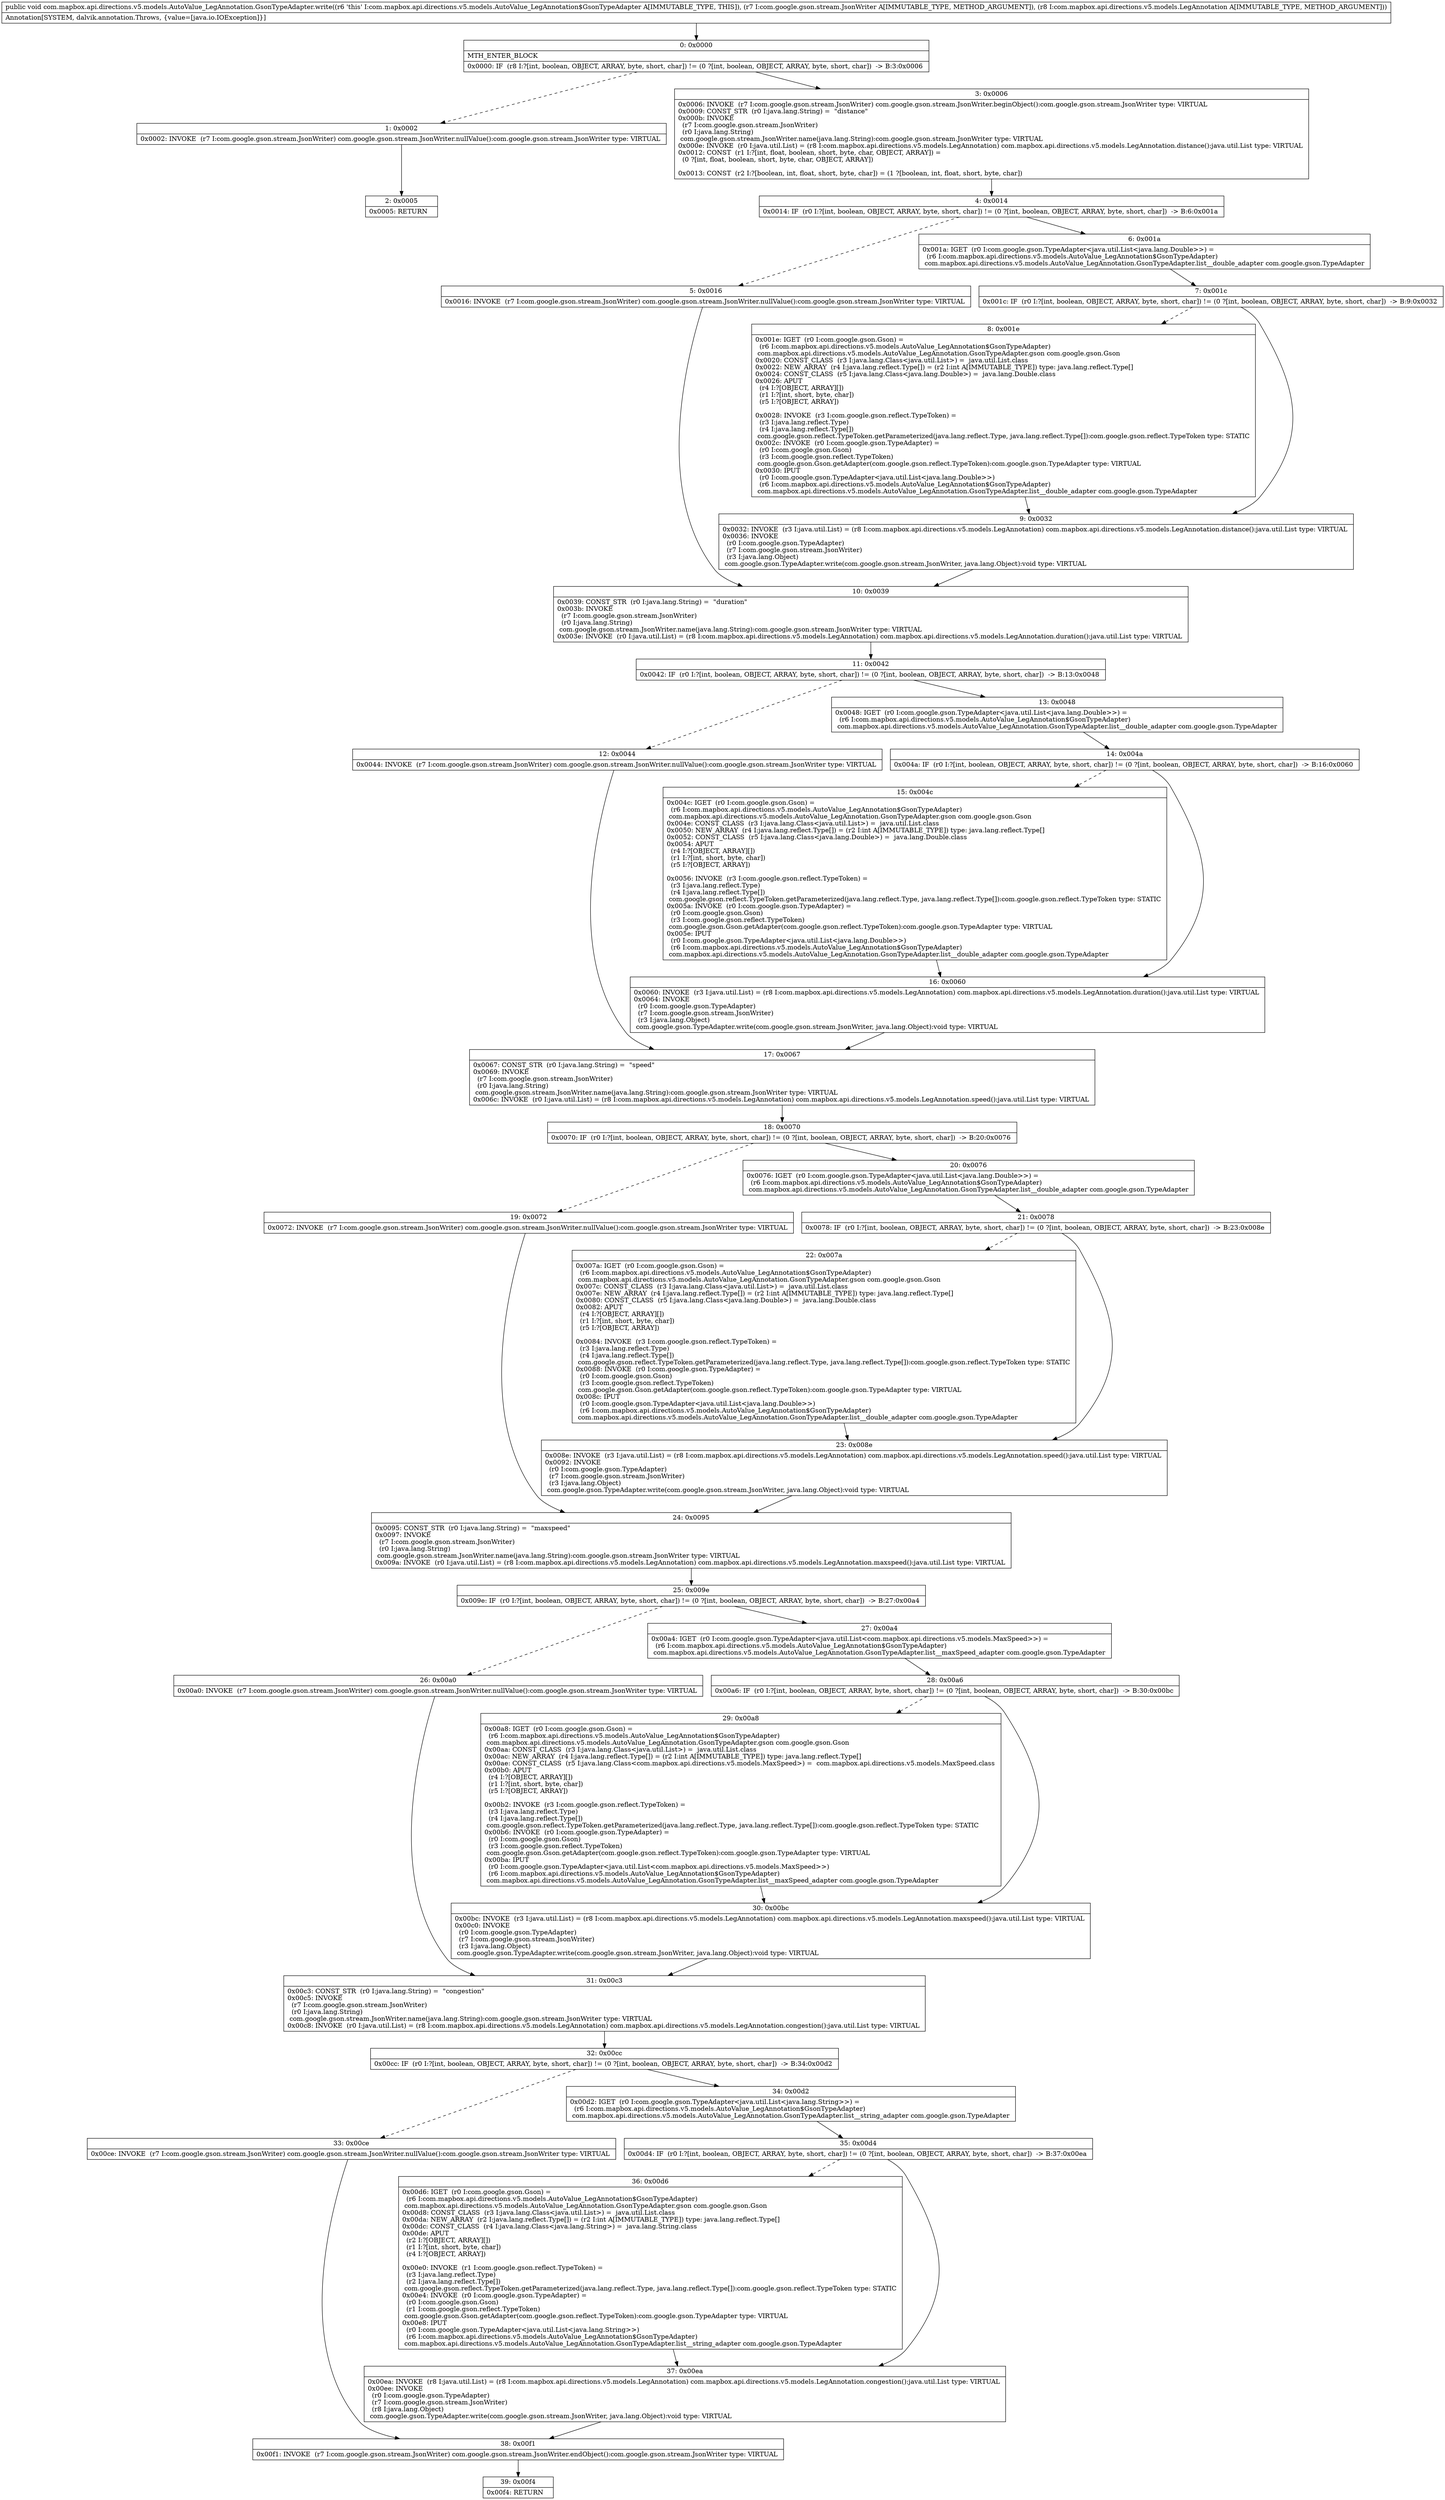 digraph "CFG forcom.mapbox.api.directions.v5.models.AutoValue_LegAnnotation.GsonTypeAdapter.write(Lcom\/google\/gson\/stream\/JsonWriter;Lcom\/mapbox\/api\/directions\/v5\/models\/LegAnnotation;)V" {
Node_0 [shape=record,label="{0\:\ 0x0000|MTH_ENTER_BLOCK\l|0x0000: IF  (r8 I:?[int, boolean, OBJECT, ARRAY, byte, short, char]) != (0 ?[int, boolean, OBJECT, ARRAY, byte, short, char])  \-\> B:3:0x0006 \l}"];
Node_1 [shape=record,label="{1\:\ 0x0002|0x0002: INVOKE  (r7 I:com.google.gson.stream.JsonWriter) com.google.gson.stream.JsonWriter.nullValue():com.google.gson.stream.JsonWriter type: VIRTUAL \l}"];
Node_2 [shape=record,label="{2\:\ 0x0005|0x0005: RETURN   \l}"];
Node_3 [shape=record,label="{3\:\ 0x0006|0x0006: INVOKE  (r7 I:com.google.gson.stream.JsonWriter) com.google.gson.stream.JsonWriter.beginObject():com.google.gson.stream.JsonWriter type: VIRTUAL \l0x0009: CONST_STR  (r0 I:java.lang.String) =  \"distance\" \l0x000b: INVOKE  \l  (r7 I:com.google.gson.stream.JsonWriter)\l  (r0 I:java.lang.String)\l com.google.gson.stream.JsonWriter.name(java.lang.String):com.google.gson.stream.JsonWriter type: VIRTUAL \l0x000e: INVOKE  (r0 I:java.util.List) = (r8 I:com.mapbox.api.directions.v5.models.LegAnnotation) com.mapbox.api.directions.v5.models.LegAnnotation.distance():java.util.List type: VIRTUAL \l0x0012: CONST  (r1 I:?[int, float, boolean, short, byte, char, OBJECT, ARRAY]) = \l  (0 ?[int, float, boolean, short, byte, char, OBJECT, ARRAY])\l \l0x0013: CONST  (r2 I:?[boolean, int, float, short, byte, char]) = (1 ?[boolean, int, float, short, byte, char]) \l}"];
Node_4 [shape=record,label="{4\:\ 0x0014|0x0014: IF  (r0 I:?[int, boolean, OBJECT, ARRAY, byte, short, char]) != (0 ?[int, boolean, OBJECT, ARRAY, byte, short, char])  \-\> B:6:0x001a \l}"];
Node_5 [shape=record,label="{5\:\ 0x0016|0x0016: INVOKE  (r7 I:com.google.gson.stream.JsonWriter) com.google.gson.stream.JsonWriter.nullValue():com.google.gson.stream.JsonWriter type: VIRTUAL \l}"];
Node_6 [shape=record,label="{6\:\ 0x001a|0x001a: IGET  (r0 I:com.google.gson.TypeAdapter\<java.util.List\<java.lang.Double\>\>) = \l  (r6 I:com.mapbox.api.directions.v5.models.AutoValue_LegAnnotation$GsonTypeAdapter)\l com.mapbox.api.directions.v5.models.AutoValue_LegAnnotation.GsonTypeAdapter.list__double_adapter com.google.gson.TypeAdapter \l}"];
Node_7 [shape=record,label="{7\:\ 0x001c|0x001c: IF  (r0 I:?[int, boolean, OBJECT, ARRAY, byte, short, char]) != (0 ?[int, boolean, OBJECT, ARRAY, byte, short, char])  \-\> B:9:0x0032 \l}"];
Node_8 [shape=record,label="{8\:\ 0x001e|0x001e: IGET  (r0 I:com.google.gson.Gson) = \l  (r6 I:com.mapbox.api.directions.v5.models.AutoValue_LegAnnotation$GsonTypeAdapter)\l com.mapbox.api.directions.v5.models.AutoValue_LegAnnotation.GsonTypeAdapter.gson com.google.gson.Gson \l0x0020: CONST_CLASS  (r3 I:java.lang.Class\<java.util.List\>) =  java.util.List.class \l0x0022: NEW_ARRAY  (r4 I:java.lang.reflect.Type[]) = (r2 I:int A[IMMUTABLE_TYPE]) type: java.lang.reflect.Type[] \l0x0024: CONST_CLASS  (r5 I:java.lang.Class\<java.lang.Double\>) =  java.lang.Double.class \l0x0026: APUT  \l  (r4 I:?[OBJECT, ARRAY][])\l  (r1 I:?[int, short, byte, char])\l  (r5 I:?[OBJECT, ARRAY])\l \l0x0028: INVOKE  (r3 I:com.google.gson.reflect.TypeToken) = \l  (r3 I:java.lang.reflect.Type)\l  (r4 I:java.lang.reflect.Type[])\l com.google.gson.reflect.TypeToken.getParameterized(java.lang.reflect.Type, java.lang.reflect.Type[]):com.google.gson.reflect.TypeToken type: STATIC \l0x002c: INVOKE  (r0 I:com.google.gson.TypeAdapter) = \l  (r0 I:com.google.gson.Gson)\l  (r3 I:com.google.gson.reflect.TypeToken)\l com.google.gson.Gson.getAdapter(com.google.gson.reflect.TypeToken):com.google.gson.TypeAdapter type: VIRTUAL \l0x0030: IPUT  \l  (r0 I:com.google.gson.TypeAdapter\<java.util.List\<java.lang.Double\>\>)\l  (r6 I:com.mapbox.api.directions.v5.models.AutoValue_LegAnnotation$GsonTypeAdapter)\l com.mapbox.api.directions.v5.models.AutoValue_LegAnnotation.GsonTypeAdapter.list__double_adapter com.google.gson.TypeAdapter \l}"];
Node_9 [shape=record,label="{9\:\ 0x0032|0x0032: INVOKE  (r3 I:java.util.List) = (r8 I:com.mapbox.api.directions.v5.models.LegAnnotation) com.mapbox.api.directions.v5.models.LegAnnotation.distance():java.util.List type: VIRTUAL \l0x0036: INVOKE  \l  (r0 I:com.google.gson.TypeAdapter)\l  (r7 I:com.google.gson.stream.JsonWriter)\l  (r3 I:java.lang.Object)\l com.google.gson.TypeAdapter.write(com.google.gson.stream.JsonWriter, java.lang.Object):void type: VIRTUAL \l}"];
Node_10 [shape=record,label="{10\:\ 0x0039|0x0039: CONST_STR  (r0 I:java.lang.String) =  \"duration\" \l0x003b: INVOKE  \l  (r7 I:com.google.gson.stream.JsonWriter)\l  (r0 I:java.lang.String)\l com.google.gson.stream.JsonWriter.name(java.lang.String):com.google.gson.stream.JsonWriter type: VIRTUAL \l0x003e: INVOKE  (r0 I:java.util.List) = (r8 I:com.mapbox.api.directions.v5.models.LegAnnotation) com.mapbox.api.directions.v5.models.LegAnnotation.duration():java.util.List type: VIRTUAL \l}"];
Node_11 [shape=record,label="{11\:\ 0x0042|0x0042: IF  (r0 I:?[int, boolean, OBJECT, ARRAY, byte, short, char]) != (0 ?[int, boolean, OBJECT, ARRAY, byte, short, char])  \-\> B:13:0x0048 \l}"];
Node_12 [shape=record,label="{12\:\ 0x0044|0x0044: INVOKE  (r7 I:com.google.gson.stream.JsonWriter) com.google.gson.stream.JsonWriter.nullValue():com.google.gson.stream.JsonWriter type: VIRTUAL \l}"];
Node_13 [shape=record,label="{13\:\ 0x0048|0x0048: IGET  (r0 I:com.google.gson.TypeAdapter\<java.util.List\<java.lang.Double\>\>) = \l  (r6 I:com.mapbox.api.directions.v5.models.AutoValue_LegAnnotation$GsonTypeAdapter)\l com.mapbox.api.directions.v5.models.AutoValue_LegAnnotation.GsonTypeAdapter.list__double_adapter com.google.gson.TypeAdapter \l}"];
Node_14 [shape=record,label="{14\:\ 0x004a|0x004a: IF  (r0 I:?[int, boolean, OBJECT, ARRAY, byte, short, char]) != (0 ?[int, boolean, OBJECT, ARRAY, byte, short, char])  \-\> B:16:0x0060 \l}"];
Node_15 [shape=record,label="{15\:\ 0x004c|0x004c: IGET  (r0 I:com.google.gson.Gson) = \l  (r6 I:com.mapbox.api.directions.v5.models.AutoValue_LegAnnotation$GsonTypeAdapter)\l com.mapbox.api.directions.v5.models.AutoValue_LegAnnotation.GsonTypeAdapter.gson com.google.gson.Gson \l0x004e: CONST_CLASS  (r3 I:java.lang.Class\<java.util.List\>) =  java.util.List.class \l0x0050: NEW_ARRAY  (r4 I:java.lang.reflect.Type[]) = (r2 I:int A[IMMUTABLE_TYPE]) type: java.lang.reflect.Type[] \l0x0052: CONST_CLASS  (r5 I:java.lang.Class\<java.lang.Double\>) =  java.lang.Double.class \l0x0054: APUT  \l  (r4 I:?[OBJECT, ARRAY][])\l  (r1 I:?[int, short, byte, char])\l  (r5 I:?[OBJECT, ARRAY])\l \l0x0056: INVOKE  (r3 I:com.google.gson.reflect.TypeToken) = \l  (r3 I:java.lang.reflect.Type)\l  (r4 I:java.lang.reflect.Type[])\l com.google.gson.reflect.TypeToken.getParameterized(java.lang.reflect.Type, java.lang.reflect.Type[]):com.google.gson.reflect.TypeToken type: STATIC \l0x005a: INVOKE  (r0 I:com.google.gson.TypeAdapter) = \l  (r0 I:com.google.gson.Gson)\l  (r3 I:com.google.gson.reflect.TypeToken)\l com.google.gson.Gson.getAdapter(com.google.gson.reflect.TypeToken):com.google.gson.TypeAdapter type: VIRTUAL \l0x005e: IPUT  \l  (r0 I:com.google.gson.TypeAdapter\<java.util.List\<java.lang.Double\>\>)\l  (r6 I:com.mapbox.api.directions.v5.models.AutoValue_LegAnnotation$GsonTypeAdapter)\l com.mapbox.api.directions.v5.models.AutoValue_LegAnnotation.GsonTypeAdapter.list__double_adapter com.google.gson.TypeAdapter \l}"];
Node_16 [shape=record,label="{16\:\ 0x0060|0x0060: INVOKE  (r3 I:java.util.List) = (r8 I:com.mapbox.api.directions.v5.models.LegAnnotation) com.mapbox.api.directions.v5.models.LegAnnotation.duration():java.util.List type: VIRTUAL \l0x0064: INVOKE  \l  (r0 I:com.google.gson.TypeAdapter)\l  (r7 I:com.google.gson.stream.JsonWriter)\l  (r3 I:java.lang.Object)\l com.google.gson.TypeAdapter.write(com.google.gson.stream.JsonWriter, java.lang.Object):void type: VIRTUAL \l}"];
Node_17 [shape=record,label="{17\:\ 0x0067|0x0067: CONST_STR  (r0 I:java.lang.String) =  \"speed\" \l0x0069: INVOKE  \l  (r7 I:com.google.gson.stream.JsonWriter)\l  (r0 I:java.lang.String)\l com.google.gson.stream.JsonWriter.name(java.lang.String):com.google.gson.stream.JsonWriter type: VIRTUAL \l0x006c: INVOKE  (r0 I:java.util.List) = (r8 I:com.mapbox.api.directions.v5.models.LegAnnotation) com.mapbox.api.directions.v5.models.LegAnnotation.speed():java.util.List type: VIRTUAL \l}"];
Node_18 [shape=record,label="{18\:\ 0x0070|0x0070: IF  (r0 I:?[int, boolean, OBJECT, ARRAY, byte, short, char]) != (0 ?[int, boolean, OBJECT, ARRAY, byte, short, char])  \-\> B:20:0x0076 \l}"];
Node_19 [shape=record,label="{19\:\ 0x0072|0x0072: INVOKE  (r7 I:com.google.gson.stream.JsonWriter) com.google.gson.stream.JsonWriter.nullValue():com.google.gson.stream.JsonWriter type: VIRTUAL \l}"];
Node_20 [shape=record,label="{20\:\ 0x0076|0x0076: IGET  (r0 I:com.google.gson.TypeAdapter\<java.util.List\<java.lang.Double\>\>) = \l  (r6 I:com.mapbox.api.directions.v5.models.AutoValue_LegAnnotation$GsonTypeAdapter)\l com.mapbox.api.directions.v5.models.AutoValue_LegAnnotation.GsonTypeAdapter.list__double_adapter com.google.gson.TypeAdapter \l}"];
Node_21 [shape=record,label="{21\:\ 0x0078|0x0078: IF  (r0 I:?[int, boolean, OBJECT, ARRAY, byte, short, char]) != (0 ?[int, boolean, OBJECT, ARRAY, byte, short, char])  \-\> B:23:0x008e \l}"];
Node_22 [shape=record,label="{22\:\ 0x007a|0x007a: IGET  (r0 I:com.google.gson.Gson) = \l  (r6 I:com.mapbox.api.directions.v5.models.AutoValue_LegAnnotation$GsonTypeAdapter)\l com.mapbox.api.directions.v5.models.AutoValue_LegAnnotation.GsonTypeAdapter.gson com.google.gson.Gson \l0x007c: CONST_CLASS  (r3 I:java.lang.Class\<java.util.List\>) =  java.util.List.class \l0x007e: NEW_ARRAY  (r4 I:java.lang.reflect.Type[]) = (r2 I:int A[IMMUTABLE_TYPE]) type: java.lang.reflect.Type[] \l0x0080: CONST_CLASS  (r5 I:java.lang.Class\<java.lang.Double\>) =  java.lang.Double.class \l0x0082: APUT  \l  (r4 I:?[OBJECT, ARRAY][])\l  (r1 I:?[int, short, byte, char])\l  (r5 I:?[OBJECT, ARRAY])\l \l0x0084: INVOKE  (r3 I:com.google.gson.reflect.TypeToken) = \l  (r3 I:java.lang.reflect.Type)\l  (r4 I:java.lang.reflect.Type[])\l com.google.gson.reflect.TypeToken.getParameterized(java.lang.reflect.Type, java.lang.reflect.Type[]):com.google.gson.reflect.TypeToken type: STATIC \l0x0088: INVOKE  (r0 I:com.google.gson.TypeAdapter) = \l  (r0 I:com.google.gson.Gson)\l  (r3 I:com.google.gson.reflect.TypeToken)\l com.google.gson.Gson.getAdapter(com.google.gson.reflect.TypeToken):com.google.gson.TypeAdapter type: VIRTUAL \l0x008c: IPUT  \l  (r0 I:com.google.gson.TypeAdapter\<java.util.List\<java.lang.Double\>\>)\l  (r6 I:com.mapbox.api.directions.v5.models.AutoValue_LegAnnotation$GsonTypeAdapter)\l com.mapbox.api.directions.v5.models.AutoValue_LegAnnotation.GsonTypeAdapter.list__double_adapter com.google.gson.TypeAdapter \l}"];
Node_23 [shape=record,label="{23\:\ 0x008e|0x008e: INVOKE  (r3 I:java.util.List) = (r8 I:com.mapbox.api.directions.v5.models.LegAnnotation) com.mapbox.api.directions.v5.models.LegAnnotation.speed():java.util.List type: VIRTUAL \l0x0092: INVOKE  \l  (r0 I:com.google.gson.TypeAdapter)\l  (r7 I:com.google.gson.stream.JsonWriter)\l  (r3 I:java.lang.Object)\l com.google.gson.TypeAdapter.write(com.google.gson.stream.JsonWriter, java.lang.Object):void type: VIRTUAL \l}"];
Node_24 [shape=record,label="{24\:\ 0x0095|0x0095: CONST_STR  (r0 I:java.lang.String) =  \"maxspeed\" \l0x0097: INVOKE  \l  (r7 I:com.google.gson.stream.JsonWriter)\l  (r0 I:java.lang.String)\l com.google.gson.stream.JsonWriter.name(java.lang.String):com.google.gson.stream.JsonWriter type: VIRTUAL \l0x009a: INVOKE  (r0 I:java.util.List) = (r8 I:com.mapbox.api.directions.v5.models.LegAnnotation) com.mapbox.api.directions.v5.models.LegAnnotation.maxspeed():java.util.List type: VIRTUAL \l}"];
Node_25 [shape=record,label="{25\:\ 0x009e|0x009e: IF  (r0 I:?[int, boolean, OBJECT, ARRAY, byte, short, char]) != (0 ?[int, boolean, OBJECT, ARRAY, byte, short, char])  \-\> B:27:0x00a4 \l}"];
Node_26 [shape=record,label="{26\:\ 0x00a0|0x00a0: INVOKE  (r7 I:com.google.gson.stream.JsonWriter) com.google.gson.stream.JsonWriter.nullValue():com.google.gson.stream.JsonWriter type: VIRTUAL \l}"];
Node_27 [shape=record,label="{27\:\ 0x00a4|0x00a4: IGET  (r0 I:com.google.gson.TypeAdapter\<java.util.List\<com.mapbox.api.directions.v5.models.MaxSpeed\>\>) = \l  (r6 I:com.mapbox.api.directions.v5.models.AutoValue_LegAnnotation$GsonTypeAdapter)\l com.mapbox.api.directions.v5.models.AutoValue_LegAnnotation.GsonTypeAdapter.list__maxSpeed_adapter com.google.gson.TypeAdapter \l}"];
Node_28 [shape=record,label="{28\:\ 0x00a6|0x00a6: IF  (r0 I:?[int, boolean, OBJECT, ARRAY, byte, short, char]) != (0 ?[int, boolean, OBJECT, ARRAY, byte, short, char])  \-\> B:30:0x00bc \l}"];
Node_29 [shape=record,label="{29\:\ 0x00a8|0x00a8: IGET  (r0 I:com.google.gson.Gson) = \l  (r6 I:com.mapbox.api.directions.v5.models.AutoValue_LegAnnotation$GsonTypeAdapter)\l com.mapbox.api.directions.v5.models.AutoValue_LegAnnotation.GsonTypeAdapter.gson com.google.gson.Gson \l0x00aa: CONST_CLASS  (r3 I:java.lang.Class\<java.util.List\>) =  java.util.List.class \l0x00ac: NEW_ARRAY  (r4 I:java.lang.reflect.Type[]) = (r2 I:int A[IMMUTABLE_TYPE]) type: java.lang.reflect.Type[] \l0x00ae: CONST_CLASS  (r5 I:java.lang.Class\<com.mapbox.api.directions.v5.models.MaxSpeed\>) =  com.mapbox.api.directions.v5.models.MaxSpeed.class \l0x00b0: APUT  \l  (r4 I:?[OBJECT, ARRAY][])\l  (r1 I:?[int, short, byte, char])\l  (r5 I:?[OBJECT, ARRAY])\l \l0x00b2: INVOKE  (r3 I:com.google.gson.reflect.TypeToken) = \l  (r3 I:java.lang.reflect.Type)\l  (r4 I:java.lang.reflect.Type[])\l com.google.gson.reflect.TypeToken.getParameterized(java.lang.reflect.Type, java.lang.reflect.Type[]):com.google.gson.reflect.TypeToken type: STATIC \l0x00b6: INVOKE  (r0 I:com.google.gson.TypeAdapter) = \l  (r0 I:com.google.gson.Gson)\l  (r3 I:com.google.gson.reflect.TypeToken)\l com.google.gson.Gson.getAdapter(com.google.gson.reflect.TypeToken):com.google.gson.TypeAdapter type: VIRTUAL \l0x00ba: IPUT  \l  (r0 I:com.google.gson.TypeAdapter\<java.util.List\<com.mapbox.api.directions.v5.models.MaxSpeed\>\>)\l  (r6 I:com.mapbox.api.directions.v5.models.AutoValue_LegAnnotation$GsonTypeAdapter)\l com.mapbox.api.directions.v5.models.AutoValue_LegAnnotation.GsonTypeAdapter.list__maxSpeed_adapter com.google.gson.TypeAdapter \l}"];
Node_30 [shape=record,label="{30\:\ 0x00bc|0x00bc: INVOKE  (r3 I:java.util.List) = (r8 I:com.mapbox.api.directions.v5.models.LegAnnotation) com.mapbox.api.directions.v5.models.LegAnnotation.maxspeed():java.util.List type: VIRTUAL \l0x00c0: INVOKE  \l  (r0 I:com.google.gson.TypeAdapter)\l  (r7 I:com.google.gson.stream.JsonWriter)\l  (r3 I:java.lang.Object)\l com.google.gson.TypeAdapter.write(com.google.gson.stream.JsonWriter, java.lang.Object):void type: VIRTUAL \l}"];
Node_31 [shape=record,label="{31\:\ 0x00c3|0x00c3: CONST_STR  (r0 I:java.lang.String) =  \"congestion\" \l0x00c5: INVOKE  \l  (r7 I:com.google.gson.stream.JsonWriter)\l  (r0 I:java.lang.String)\l com.google.gson.stream.JsonWriter.name(java.lang.String):com.google.gson.stream.JsonWriter type: VIRTUAL \l0x00c8: INVOKE  (r0 I:java.util.List) = (r8 I:com.mapbox.api.directions.v5.models.LegAnnotation) com.mapbox.api.directions.v5.models.LegAnnotation.congestion():java.util.List type: VIRTUAL \l}"];
Node_32 [shape=record,label="{32\:\ 0x00cc|0x00cc: IF  (r0 I:?[int, boolean, OBJECT, ARRAY, byte, short, char]) != (0 ?[int, boolean, OBJECT, ARRAY, byte, short, char])  \-\> B:34:0x00d2 \l}"];
Node_33 [shape=record,label="{33\:\ 0x00ce|0x00ce: INVOKE  (r7 I:com.google.gson.stream.JsonWriter) com.google.gson.stream.JsonWriter.nullValue():com.google.gson.stream.JsonWriter type: VIRTUAL \l}"];
Node_34 [shape=record,label="{34\:\ 0x00d2|0x00d2: IGET  (r0 I:com.google.gson.TypeAdapter\<java.util.List\<java.lang.String\>\>) = \l  (r6 I:com.mapbox.api.directions.v5.models.AutoValue_LegAnnotation$GsonTypeAdapter)\l com.mapbox.api.directions.v5.models.AutoValue_LegAnnotation.GsonTypeAdapter.list__string_adapter com.google.gson.TypeAdapter \l}"];
Node_35 [shape=record,label="{35\:\ 0x00d4|0x00d4: IF  (r0 I:?[int, boolean, OBJECT, ARRAY, byte, short, char]) != (0 ?[int, boolean, OBJECT, ARRAY, byte, short, char])  \-\> B:37:0x00ea \l}"];
Node_36 [shape=record,label="{36\:\ 0x00d6|0x00d6: IGET  (r0 I:com.google.gson.Gson) = \l  (r6 I:com.mapbox.api.directions.v5.models.AutoValue_LegAnnotation$GsonTypeAdapter)\l com.mapbox.api.directions.v5.models.AutoValue_LegAnnotation.GsonTypeAdapter.gson com.google.gson.Gson \l0x00d8: CONST_CLASS  (r3 I:java.lang.Class\<java.util.List\>) =  java.util.List.class \l0x00da: NEW_ARRAY  (r2 I:java.lang.reflect.Type[]) = (r2 I:int A[IMMUTABLE_TYPE]) type: java.lang.reflect.Type[] \l0x00dc: CONST_CLASS  (r4 I:java.lang.Class\<java.lang.String\>) =  java.lang.String.class \l0x00de: APUT  \l  (r2 I:?[OBJECT, ARRAY][])\l  (r1 I:?[int, short, byte, char])\l  (r4 I:?[OBJECT, ARRAY])\l \l0x00e0: INVOKE  (r1 I:com.google.gson.reflect.TypeToken) = \l  (r3 I:java.lang.reflect.Type)\l  (r2 I:java.lang.reflect.Type[])\l com.google.gson.reflect.TypeToken.getParameterized(java.lang.reflect.Type, java.lang.reflect.Type[]):com.google.gson.reflect.TypeToken type: STATIC \l0x00e4: INVOKE  (r0 I:com.google.gson.TypeAdapter) = \l  (r0 I:com.google.gson.Gson)\l  (r1 I:com.google.gson.reflect.TypeToken)\l com.google.gson.Gson.getAdapter(com.google.gson.reflect.TypeToken):com.google.gson.TypeAdapter type: VIRTUAL \l0x00e8: IPUT  \l  (r0 I:com.google.gson.TypeAdapter\<java.util.List\<java.lang.String\>\>)\l  (r6 I:com.mapbox.api.directions.v5.models.AutoValue_LegAnnotation$GsonTypeAdapter)\l com.mapbox.api.directions.v5.models.AutoValue_LegAnnotation.GsonTypeAdapter.list__string_adapter com.google.gson.TypeAdapter \l}"];
Node_37 [shape=record,label="{37\:\ 0x00ea|0x00ea: INVOKE  (r8 I:java.util.List) = (r8 I:com.mapbox.api.directions.v5.models.LegAnnotation) com.mapbox.api.directions.v5.models.LegAnnotation.congestion():java.util.List type: VIRTUAL \l0x00ee: INVOKE  \l  (r0 I:com.google.gson.TypeAdapter)\l  (r7 I:com.google.gson.stream.JsonWriter)\l  (r8 I:java.lang.Object)\l com.google.gson.TypeAdapter.write(com.google.gson.stream.JsonWriter, java.lang.Object):void type: VIRTUAL \l}"];
Node_38 [shape=record,label="{38\:\ 0x00f1|0x00f1: INVOKE  (r7 I:com.google.gson.stream.JsonWriter) com.google.gson.stream.JsonWriter.endObject():com.google.gson.stream.JsonWriter type: VIRTUAL \l}"];
Node_39 [shape=record,label="{39\:\ 0x00f4|0x00f4: RETURN   \l}"];
MethodNode[shape=record,label="{public void com.mapbox.api.directions.v5.models.AutoValue_LegAnnotation.GsonTypeAdapter.write((r6 'this' I:com.mapbox.api.directions.v5.models.AutoValue_LegAnnotation$GsonTypeAdapter A[IMMUTABLE_TYPE, THIS]), (r7 I:com.google.gson.stream.JsonWriter A[IMMUTABLE_TYPE, METHOD_ARGUMENT]), (r8 I:com.mapbox.api.directions.v5.models.LegAnnotation A[IMMUTABLE_TYPE, METHOD_ARGUMENT]))  | Annotation[SYSTEM, dalvik.annotation.Throws, \{value=[java.io.IOException]\}]\l}"];
MethodNode -> Node_0;
Node_0 -> Node_1[style=dashed];
Node_0 -> Node_3;
Node_1 -> Node_2;
Node_3 -> Node_4;
Node_4 -> Node_5[style=dashed];
Node_4 -> Node_6;
Node_5 -> Node_10;
Node_6 -> Node_7;
Node_7 -> Node_8[style=dashed];
Node_7 -> Node_9;
Node_8 -> Node_9;
Node_9 -> Node_10;
Node_10 -> Node_11;
Node_11 -> Node_12[style=dashed];
Node_11 -> Node_13;
Node_12 -> Node_17;
Node_13 -> Node_14;
Node_14 -> Node_15[style=dashed];
Node_14 -> Node_16;
Node_15 -> Node_16;
Node_16 -> Node_17;
Node_17 -> Node_18;
Node_18 -> Node_19[style=dashed];
Node_18 -> Node_20;
Node_19 -> Node_24;
Node_20 -> Node_21;
Node_21 -> Node_22[style=dashed];
Node_21 -> Node_23;
Node_22 -> Node_23;
Node_23 -> Node_24;
Node_24 -> Node_25;
Node_25 -> Node_26[style=dashed];
Node_25 -> Node_27;
Node_26 -> Node_31;
Node_27 -> Node_28;
Node_28 -> Node_29[style=dashed];
Node_28 -> Node_30;
Node_29 -> Node_30;
Node_30 -> Node_31;
Node_31 -> Node_32;
Node_32 -> Node_33[style=dashed];
Node_32 -> Node_34;
Node_33 -> Node_38;
Node_34 -> Node_35;
Node_35 -> Node_36[style=dashed];
Node_35 -> Node_37;
Node_36 -> Node_37;
Node_37 -> Node_38;
Node_38 -> Node_39;
}

